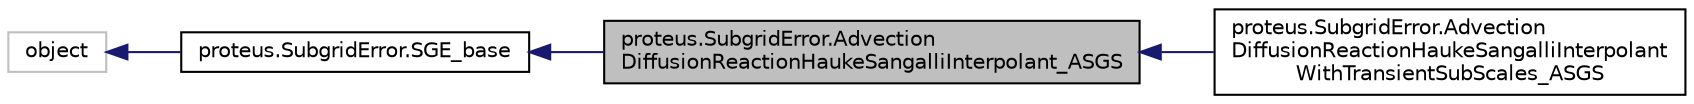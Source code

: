 digraph "proteus.SubgridError.AdvectionDiffusionReactionHaukeSangalliInterpolant_ASGS"
{
 // LATEX_PDF_SIZE
  edge [fontname="Helvetica",fontsize="10",labelfontname="Helvetica",labelfontsize="10"];
  node [fontname="Helvetica",fontsize="10",shape=record];
  rankdir="LR";
  Node1 [label="proteus.SubgridError.Advection\lDiffusionReactionHaukeSangalliInterpolant_ASGS",height=0.2,width=0.4,color="black", fillcolor="grey75", style="filled", fontcolor="black",tooltip=" "];
  Node2 -> Node1 [dir="back",color="midnightblue",fontsize="10",style="solid",fontname="Helvetica"];
  Node2 [label="proteus.SubgridError.SGE_base",height=0.2,width=0.4,color="black", fillcolor="white", style="filled",URL="$classproteus_1_1SubgridError_1_1SGE__base.html",tooltip=" "];
  Node3 -> Node2 [dir="back",color="midnightblue",fontsize="10",style="solid",fontname="Helvetica"];
  Node3 [label="object",height=0.2,width=0.4,color="grey75", fillcolor="white", style="filled",tooltip=" "];
  Node1 -> Node4 [dir="back",color="midnightblue",fontsize="10",style="solid",fontname="Helvetica"];
  Node4 [label="proteus.SubgridError.Advection\lDiffusionReactionHaukeSangalliInterpolant\lWithTransientSubScales_ASGS",height=0.2,width=0.4,color="black", fillcolor="white", style="filled",URL="$classproteus_1_1SubgridError_1_1AdvectionDiffusionReactionHaukeSangalliInterpolantWithTransientSubScales__ASGS.html",tooltip=" "];
}
